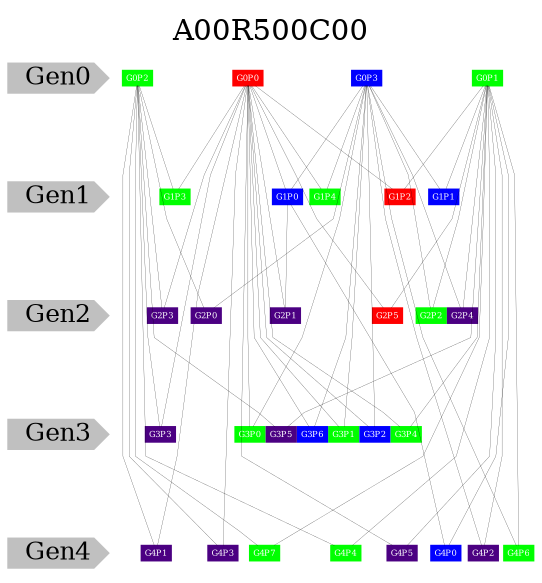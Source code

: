 graph A00R500C00 {
    label = A00R500C00;
    labelloc=tp; rankdir=TD;graph [splines=polyline, nodesep=0.01, ranksep=0.5];node[color=black style=filled shape=box fontcolor=white fixedsize=true width=.2 height=.1 fontsize=4];edge[penwidth=.1];
    subgraph Generations {
        node[color=grey style=filled fontsize=12 shape=cds fontcolor=black fixedsize=false];edge[style=invis]
        Gen0 -- Gen1 -- Gen2 -- Gen3 -- Gen4;
    }
    {rank=same;Gen0;G0P0;G0P1;G0P2;G0P3;}
    {rank=same;Gen1;G1P0;G1P1;G1P2;G1P3;G1P4;}
    {rank=same;Gen2;G2P0;G2P1;G2P2;G2P3;G2P4;G2P5;}
    {rank=same;Gen3;G3P0;G3P1;G3P2;G3P3;G3P4;G3P5;G3P6;}
    {rank=same;Gen4;G4P0;G4P1;G4P2;G4P3;G4P4;G4P5;G4P6;G4P7;}
    G0P0 [color=red]
    G0P1 [color=green]
    G0P2 [color=green]
    G0P3 [color=blue]
    G1P0 [color=blue]
    G1P1 [color=blue]
    G1P2 [color=red]
    G1P3 [color=green]
    G1P4 [color=green]
    G2P0 [color=indigo]
    G2P1 [color=indigo]
    G2P2 [color=green]
    G2P3 [color=indigo]
    G2P4 [color=indigo]
    G2P5 [color=red]
    G3P0 [color=green]
    G3P1 [color=green]
    G3P2 [color=blue]
    G3P3 [color=indigo]
    G3P4 [color=green]
    G3P5 [color=indigo]
    G3P6 [color=blue]
    G4P0 [color=blue]
    G4P1 [color=indigo]
    G4P2 [color=indigo]
    G4P3 [color=indigo]
    G4P4 [color=green]
    G4P5 [color=indigo]
    G4P6 [color=green]
    G4P7 [color=green]
    G0P0 -- G1P0;
    G0P0 -- G1P2;
    G0P0 -- G1P3;
    G0P0 -- G1P4;
    G0P0 -- G2P1;
    G0P0 -- G2P3;
    G0P0 -- G2P5;
    G0P0 -- G3P0;
    G0P0 -- G3P1;
    G0P0 -- G3P2;
    G0P0 -- G3P3;
    G0P0 -- G3P4;
    G0P0 -- G3P6;
    G0P0 -- G4P1;
    G0P0 -- G4P3;
    G0P0 -- G4P5;
    G0P1 -- G1P1;
    G0P1 -- G1P2;
    G0P1 -- G2P2;
    G0P1 -- G2P4;
    G0P1 -- G2P5;
    G0P1 -- G3P4;
    G0P1 -- G3P5;
    G0P1 -- G4P0;
    G0P1 -- G4P2;
    G0P1 -- G4P4;
    G0P1 -- G4P5;
    G0P1 -- G4P6;
    G0P1 -- G4P7;
    G0P2 -- G1P3;
    G0P2 -- G2P0;
    G0P2 -- G2P3;
    G0P2 -- G3P3;
    G0P2 -- G3P5;
    G0P2 -- G4P1;
    G0P2 -- G4P3;
    G0P2 -- G4P4;
    G0P2 -- G4P7;
    G0P3 -- G1P0;
    G0P3 -- G1P1;
    G0P3 -- G1P4;
    G0P3 -- G2P0;
    G0P3 -- G2P2;
    G0P3 -- G2P4;
    G0P3 -- G3P0;
    G0P3 -- G3P1;
    G0P3 -- G3P2;
    G0P3 -- G3P6;
    G0P3 -- G4P2;
    G0P3 -- G4P6;
    G1P0 -- G2P1;
    G1P0 -- G4P0;
}
